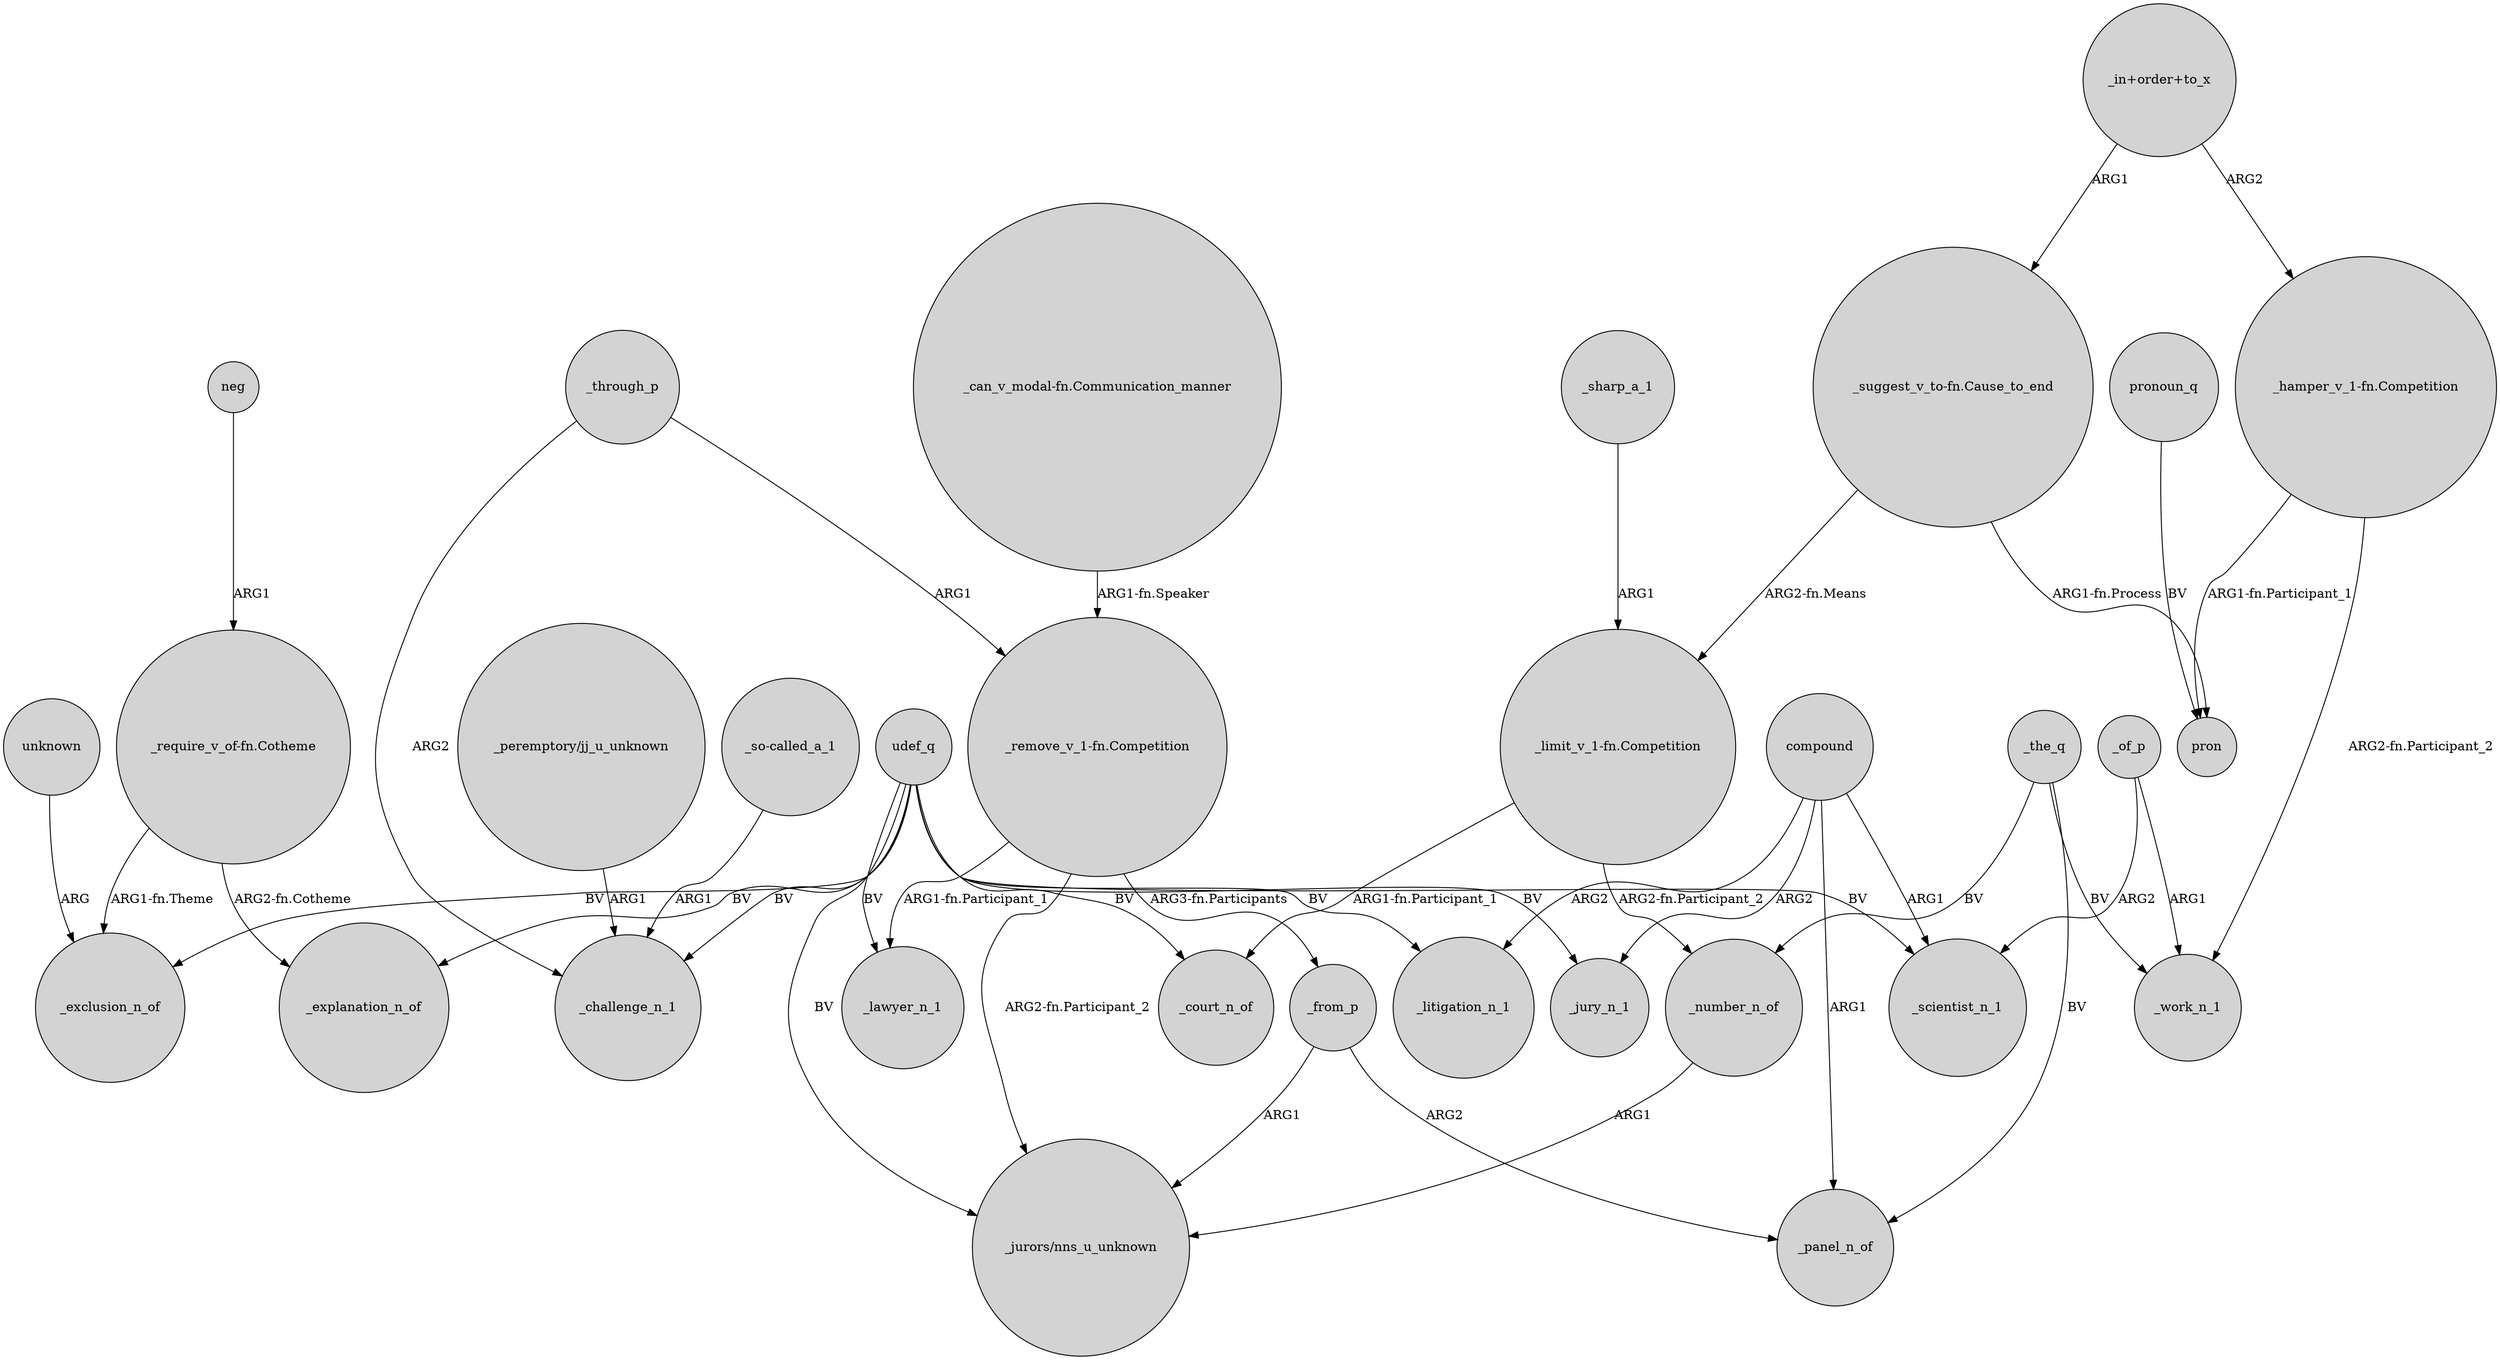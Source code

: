 digraph {
	node [shape=circle style=filled]
	compound -> _jury_n_1 [label=ARG2]
	"_require_v_of-fn.Cotheme" -> _explanation_n_of [label="ARG2-fn.Cotheme"]
	udef_q -> _challenge_n_1 [label=BV]
	_number_n_of -> "_jurors/nns_u_unknown" [label=ARG1]
	udef_q -> _explanation_n_of [label=BV]
	"_limit_v_1-fn.Competition" -> _number_n_of [label="ARG2-fn.Participant_2"]
	_the_q -> _number_n_of [label=BV]
	neg -> "_require_v_of-fn.Cotheme" [label=ARG1]
	"_suggest_v_to-fn.Cause_to_end" -> pron [label="ARG1-fn.Process"]
	udef_q -> _scientist_n_1 [label=BV]
	"_remove_v_1-fn.Competition" -> _lawyer_n_1 [label="ARG1-fn.Participant_1"]
	"_peremptory/jj_u_unknown" -> _challenge_n_1 [label=ARG1]
	"_remove_v_1-fn.Competition" -> _from_p [label="ARG3-fn.Participants"]
	"_limit_v_1-fn.Competition" -> _court_n_of [label="ARG1-fn.Participant_1"]
	compound -> _scientist_n_1 [label=ARG1]
	"_so-called_a_1" -> _challenge_n_1 [label=ARG1]
	"_in+order+to_x" -> "_hamper_v_1-fn.Competition" [label=ARG2]
	udef_q -> _exclusion_n_of [label=BV]
	udef_q -> _jury_n_1 [label=BV]
	_through_p -> "_remove_v_1-fn.Competition" [label=ARG1]
	pronoun_q -> pron [label=BV]
	_from_p -> "_jurors/nns_u_unknown" [label=ARG1]
	_of_p -> _work_n_1 [label=ARG1]
	"_in+order+to_x" -> "_suggest_v_to-fn.Cause_to_end" [label=ARG1]
	_of_p -> _scientist_n_1 [label=ARG2]
	"_remove_v_1-fn.Competition" -> "_jurors/nns_u_unknown" [label="ARG2-fn.Participant_2"]
	"_hamper_v_1-fn.Competition" -> _work_n_1 [label="ARG2-fn.Participant_2"]
	unknown -> _exclusion_n_of [label=ARG]
	"_require_v_of-fn.Cotheme" -> _exclusion_n_of [label="ARG1-fn.Theme"]
	_sharp_a_1 -> "_limit_v_1-fn.Competition" [label=ARG1]
	udef_q -> "_jurors/nns_u_unknown" [label=BV]
	udef_q -> _litigation_n_1 [label=BV]
	udef_q -> _court_n_of [label=BV]
	"_can_v_modal-fn.Communication_manner" -> "_remove_v_1-fn.Competition" [label="ARG1-fn.Speaker"]
	udef_q -> _lawyer_n_1 [label=BV]
	compound -> _litigation_n_1 [label=ARG2]
	_the_q -> _work_n_1 [label=BV]
	compound -> _panel_n_of [label=ARG1]
	"_suggest_v_to-fn.Cause_to_end" -> "_limit_v_1-fn.Competition" [label="ARG2-fn.Means"]
	_the_q -> _panel_n_of [label=BV]
	_from_p -> _panel_n_of [label=ARG2]
	"_hamper_v_1-fn.Competition" -> pron [label="ARG1-fn.Participant_1"]
	_through_p -> _challenge_n_1 [label=ARG2]
}
